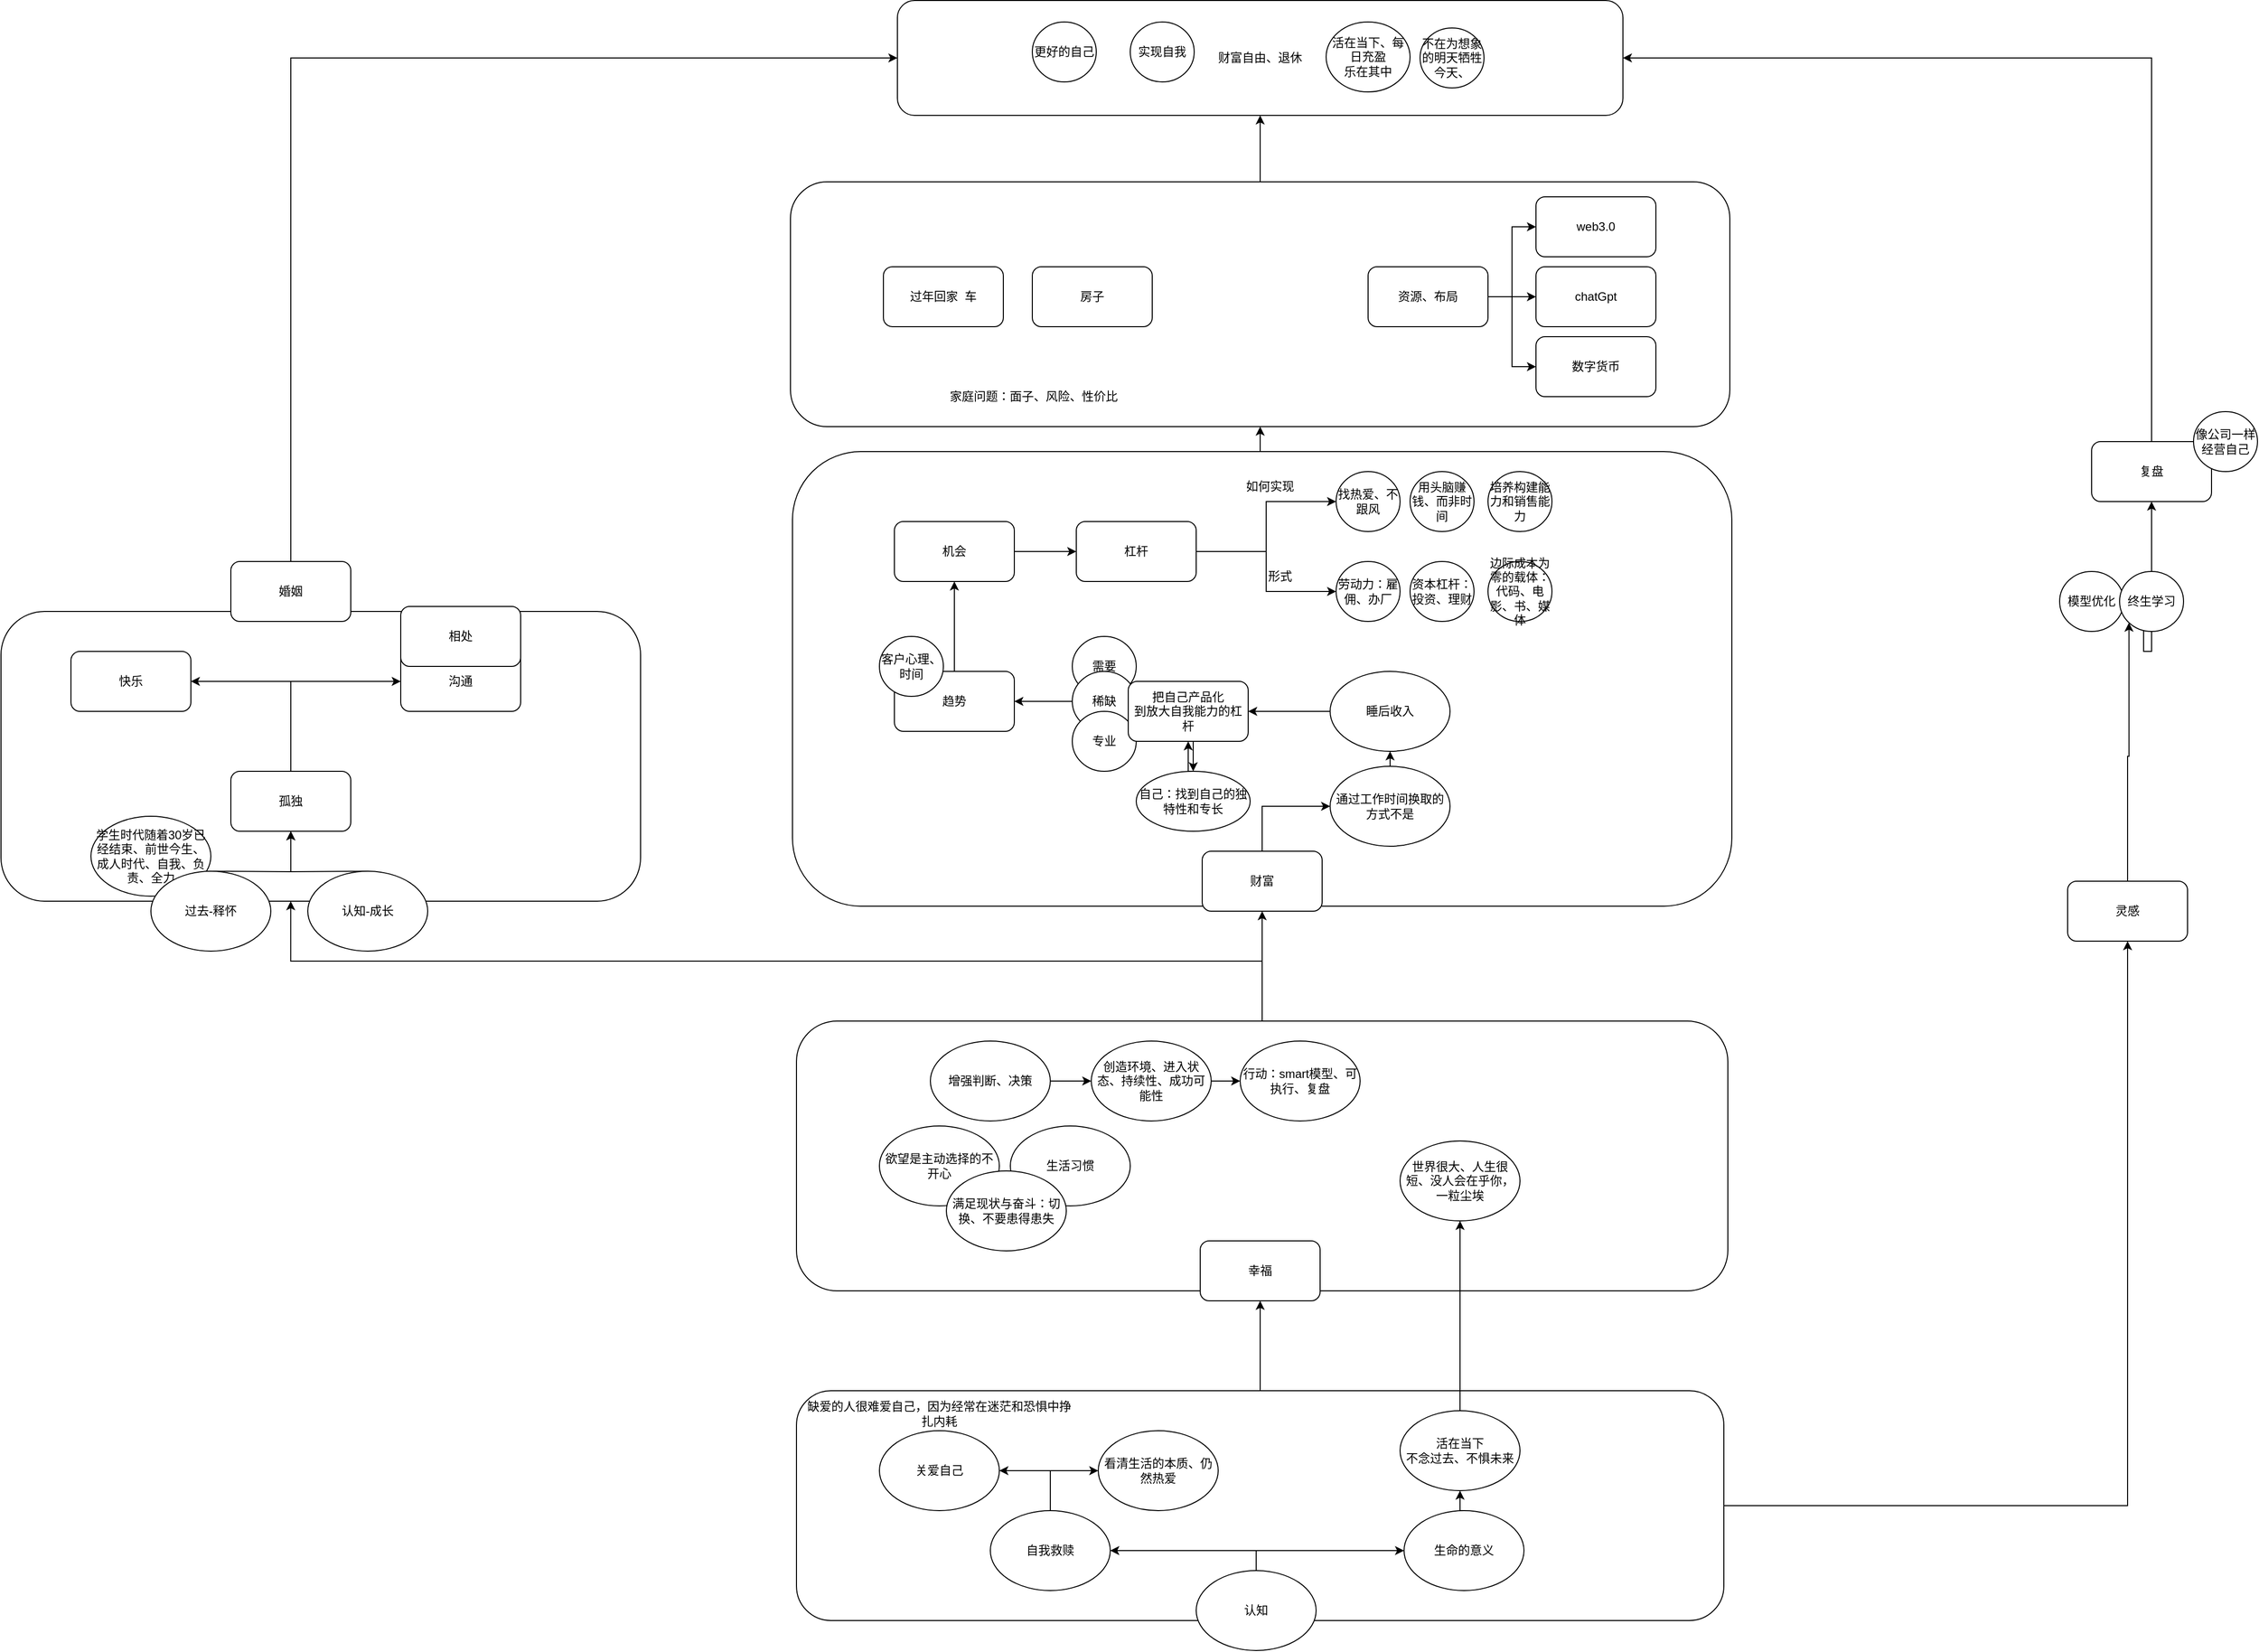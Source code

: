 <mxfile version="20.8.16" type="github">
  <diagram id="A6B_XesYhqcnKX7qGVZg" name="第 1 页">
    <mxGraphModel dx="4014" dy="2951" grid="1" gridSize="10" guides="1" tooltips="1" connect="1" arrows="1" fold="1" page="1" pageScale="1" pageWidth="827" pageHeight="1169" math="0" shadow="0">
      <root>
        <mxCell id="0" />
        <mxCell id="1" parent="0" />
        <mxCell id="leUY-_BTh4bYBgnkJLnN-63" style="edgeStyle=orthogonalEdgeStyle;rounded=0;orthogonalLoop=1;jettySize=auto;html=1;exitX=0.5;exitY=0;exitDx=0;exitDy=0;entryX=0.5;entryY=1;entryDx=0;entryDy=0;" edge="1" parent="1" source="leUY-_BTh4bYBgnkJLnN-15" target="D5oO9VVZSlC_CnEWRoHH-20">
          <mxGeometry relative="1" as="geometry" />
        </mxCell>
        <mxCell id="leUY-_BTh4bYBgnkJLnN-15" value="" style="rounded=1;whiteSpace=wrap;html=1;" vertex="1" parent="1">
          <mxGeometry x="-18" y="-70" width="940" height="455" as="geometry" />
        </mxCell>
        <mxCell id="leUY-_BTh4bYBgnkJLnN-14" value="" style="rounded=1;whiteSpace=wrap;html=1;" vertex="1" parent="1">
          <mxGeometry x="-810" y="90" width="640" height="290" as="geometry" />
        </mxCell>
        <mxCell id="leUY-_BTh4bYBgnkJLnN-61" style="edgeStyle=orthogonalEdgeStyle;rounded=0;orthogonalLoop=1;jettySize=auto;html=1;exitX=0.5;exitY=0;exitDx=0;exitDy=0;entryX=0.5;entryY=1;entryDx=0;entryDy=0;" edge="1" parent="1" source="leUY-_BTh4bYBgnkJLnN-13" target="S2ZTGcipn144mi96btQD-2">
          <mxGeometry relative="1" as="geometry">
            <mxPoint x="460" y="480" as="targetPoint" />
          </mxGeometry>
        </mxCell>
        <mxCell id="leUY-_BTh4bYBgnkJLnN-62" style="edgeStyle=orthogonalEdgeStyle;rounded=0;orthogonalLoop=1;jettySize=auto;html=1;exitX=0.5;exitY=0;exitDx=0;exitDy=0;entryX=0.453;entryY=1;entryDx=0;entryDy=0;entryPerimeter=0;" edge="1" parent="1" source="leUY-_BTh4bYBgnkJLnN-13" target="leUY-_BTh4bYBgnkJLnN-14">
          <mxGeometry relative="1" as="geometry">
            <Array as="points">
              <mxPoint x="452" y="440" />
              <mxPoint x="-520" y="440" />
            </Array>
          </mxGeometry>
        </mxCell>
        <mxCell id="leUY-_BTh4bYBgnkJLnN-13" value="" style="rounded=1;whiteSpace=wrap;html=1;" vertex="1" parent="1">
          <mxGeometry x="-14" y="500" width="932" height="270" as="geometry" />
        </mxCell>
        <mxCell id="leUY-_BTh4bYBgnkJLnN-39" style="edgeStyle=orthogonalEdgeStyle;rounded=0;orthogonalLoop=1;jettySize=auto;html=1;exitX=0.5;exitY=0;exitDx=0;exitDy=0;entryX=0.5;entryY=1;entryDx=0;entryDy=0;" edge="1" parent="1" source="leUY-_BTh4bYBgnkJLnN-5" target="S2ZTGcipn144mi96btQD-3">
          <mxGeometry relative="1" as="geometry" />
        </mxCell>
        <mxCell id="leUY-_BTh4bYBgnkJLnN-58" style="edgeStyle=orthogonalEdgeStyle;rounded=0;orthogonalLoop=1;jettySize=auto;html=1;exitX=1;exitY=0.5;exitDx=0;exitDy=0;entryX=0.5;entryY=1;entryDx=0;entryDy=0;" edge="1" parent="1" source="leUY-_BTh4bYBgnkJLnN-5" target="S2ZTGcipn144mi96btQD-11">
          <mxGeometry relative="1" as="geometry">
            <mxPoint x="1270" y="650" as="targetPoint" />
          </mxGeometry>
        </mxCell>
        <mxCell id="leUY-_BTh4bYBgnkJLnN-5" value="" style="rounded=1;whiteSpace=wrap;html=1;" vertex="1" parent="1">
          <mxGeometry x="-14" y="870" width="928" height="230" as="geometry" />
        </mxCell>
        <mxCell id="leUY-_BTh4bYBgnkJLnN-64" style="edgeStyle=orthogonalEdgeStyle;rounded=0;orthogonalLoop=1;jettySize=auto;html=1;exitX=0.5;exitY=0;exitDx=0;exitDy=0;entryX=0.5;entryY=1;entryDx=0;entryDy=0;" edge="1" parent="1" source="D5oO9VVZSlC_CnEWRoHH-20" target="D5oO9VVZSlC_CnEWRoHH-35">
          <mxGeometry relative="1" as="geometry" />
        </mxCell>
        <mxCell id="D5oO9VVZSlC_CnEWRoHH-20" value="" style="rounded=1;whiteSpace=wrap;html=1;" parent="1" vertex="1">
          <mxGeometry x="-20" y="-340" width="940" height="245" as="geometry" />
        </mxCell>
        <mxCell id="leUY-_BTh4bYBgnkJLnN-44" style="edgeStyle=orthogonalEdgeStyle;rounded=0;orthogonalLoop=1;jettySize=auto;html=1;exitX=0.5;exitY=0;exitDx=0;exitDy=0;entryX=0;entryY=0.5;entryDx=0;entryDy=0;" edge="1" parent="1" source="S2ZTGcipn144mi96btQD-2" target="leUY-_BTh4bYBgnkJLnN-41">
          <mxGeometry relative="1" as="geometry" />
        </mxCell>
        <mxCell id="S2ZTGcipn144mi96btQD-2" value="财富" style="rounded=1;whiteSpace=wrap;html=1;" parent="1" vertex="1">
          <mxGeometry x="392" y="330" width="120" height="60" as="geometry" />
        </mxCell>
        <mxCell id="S2ZTGcipn144mi96btQD-3" value="幸福" style="rounded=1;whiteSpace=wrap;html=1;" parent="1" vertex="1">
          <mxGeometry x="390" y="720" width="120" height="60" as="geometry" />
        </mxCell>
        <mxCell id="S2ZTGcipn144mi96btQD-4" value="沟通" style="rounded=1;whiteSpace=wrap;html=1;" parent="1" vertex="1">
          <mxGeometry x="-410" y="130" width="120" height="60" as="geometry" />
        </mxCell>
        <mxCell id="leUY-_BTh4bYBgnkJLnN-65" style="edgeStyle=orthogonalEdgeStyle;rounded=0;orthogonalLoop=1;jettySize=auto;html=1;exitX=0.5;exitY=0;exitDx=0;exitDy=0;entryX=0;entryY=0.5;entryDx=0;entryDy=0;" edge="1" parent="1" source="S2ZTGcipn144mi96btQD-5" target="D5oO9VVZSlC_CnEWRoHH-35">
          <mxGeometry relative="1" as="geometry" />
        </mxCell>
        <mxCell id="S2ZTGcipn144mi96btQD-5" value="婚姻" style="rounded=1;whiteSpace=wrap;html=1;" parent="1" vertex="1">
          <mxGeometry x="-580" y="40" width="120" height="60" as="geometry" />
        </mxCell>
        <mxCell id="S2ZTGcipn144mi96btQD-6" value="过年回家&amp;nbsp; 车" style="rounded=1;whiteSpace=wrap;html=1;" parent="1" vertex="1">
          <mxGeometry x="73" y="-255" width="120" height="60" as="geometry" />
        </mxCell>
        <mxCell id="D5oO9VVZSlC_CnEWRoHH-25" style="edgeStyle=orthogonalEdgeStyle;rounded=0;orthogonalLoop=1;jettySize=auto;html=1;exitX=1;exitY=0.5;exitDx=0;exitDy=0;entryX=0;entryY=0.5;entryDx=0;entryDy=0;" parent="1" source="S2ZTGcipn144mi96btQD-7" target="D5oO9VVZSlC_CnEWRoHH-22" edge="1">
          <mxGeometry relative="1" as="geometry" />
        </mxCell>
        <mxCell id="D5oO9VVZSlC_CnEWRoHH-27" style="edgeStyle=orthogonalEdgeStyle;rounded=0;orthogonalLoop=1;jettySize=auto;html=1;exitX=1;exitY=0.5;exitDx=0;exitDy=0;entryX=0;entryY=0.5;entryDx=0;entryDy=0;" parent="1" source="S2ZTGcipn144mi96btQD-7" target="D5oO9VVZSlC_CnEWRoHH-26" edge="1">
          <mxGeometry relative="1" as="geometry" />
        </mxCell>
        <mxCell id="S2ZTGcipn144mi96btQD-7" value="杠杆" style="rounded=1;whiteSpace=wrap;html=1;" parent="1" vertex="1">
          <mxGeometry x="266" width="120" height="60" as="geometry" />
        </mxCell>
        <mxCell id="leUY-_BTh4bYBgnkJLnN-52" style="edgeStyle=orthogonalEdgeStyle;rounded=0;orthogonalLoop=1;jettySize=auto;html=1;exitX=0.5;exitY=0;exitDx=0;exitDy=0;" edge="1" parent="1" source="S2ZTGcipn144mi96btQD-8" target="D5oO9VVZSlC_CnEWRoHH-3">
          <mxGeometry relative="1" as="geometry" />
        </mxCell>
        <mxCell id="S2ZTGcipn144mi96btQD-8" value="趋势" style="rounded=1;whiteSpace=wrap;html=1;" parent="1" vertex="1">
          <mxGeometry x="84" y="150" width="120" height="60" as="geometry" />
        </mxCell>
        <mxCell id="leUY-_BTh4bYBgnkJLnN-66" style="edgeStyle=orthogonalEdgeStyle;rounded=0;orthogonalLoop=1;jettySize=auto;html=1;exitX=0.5;exitY=0;exitDx=0;exitDy=0;entryX=0;entryY=1;entryDx=0;entryDy=0;" edge="1" parent="1" source="S2ZTGcipn144mi96btQD-11" target="D5oO9VVZSlC_CnEWRoHH-52">
          <mxGeometry relative="1" as="geometry" />
        </mxCell>
        <mxCell id="S2ZTGcipn144mi96btQD-11" value="灵感" style="rounded=1;whiteSpace=wrap;html=1;" parent="1" vertex="1">
          <mxGeometry x="1258" y="360" width="120" height="60" as="geometry" />
        </mxCell>
        <mxCell id="S2ZTGcipn144mi96btQD-12" value="房子" style="rounded=1;whiteSpace=wrap;html=1;" parent="1" vertex="1">
          <mxGeometry x="222" y="-255" width="120" height="60" as="geometry" />
        </mxCell>
        <mxCell id="Vlxko-CSEtLI1nFvjdNb-1" value="web3.0" style="rounded=1;whiteSpace=wrap;html=1;" parent="1" vertex="1">
          <mxGeometry x="726" y="-325" width="120" height="60" as="geometry" />
        </mxCell>
        <mxCell id="Vlxko-CSEtLI1nFvjdNb-2" value="chatGpt" style="rounded=1;whiteSpace=wrap;html=1;" parent="1" vertex="1">
          <mxGeometry x="726" y="-255" width="120" height="60" as="geometry" />
        </mxCell>
        <mxCell id="D5oO9VVZSlC_CnEWRoHH-1" value="快乐" style="rounded=1;whiteSpace=wrap;html=1;" parent="1" vertex="1">
          <mxGeometry x="-740" y="130" width="120" height="60" as="geometry" />
        </mxCell>
        <mxCell id="D5oO9VVZSlC_CnEWRoHH-2" value="相处" style="rounded=1;whiteSpace=wrap;html=1;" parent="1" vertex="1">
          <mxGeometry x="-410" y="85" width="120" height="60" as="geometry" />
        </mxCell>
        <mxCell id="leUY-_BTh4bYBgnkJLnN-53" style="edgeStyle=orthogonalEdgeStyle;rounded=0;orthogonalLoop=1;jettySize=auto;html=1;exitX=1;exitY=0.5;exitDx=0;exitDy=0;entryX=0;entryY=0.5;entryDx=0;entryDy=0;" edge="1" parent="1" source="D5oO9VVZSlC_CnEWRoHH-3" target="S2ZTGcipn144mi96btQD-7">
          <mxGeometry relative="1" as="geometry" />
        </mxCell>
        <mxCell id="D5oO9VVZSlC_CnEWRoHH-3" value="机会" style="rounded=1;whiteSpace=wrap;html=1;" parent="1" vertex="1">
          <mxGeometry x="84" width="120" height="60" as="geometry" />
        </mxCell>
        <mxCell id="leUY-_BTh4bYBgnkJLnN-54" style="edgeStyle=orthogonalEdgeStyle;rounded=0;orthogonalLoop=1;jettySize=auto;html=1;exitX=1;exitY=0.5;exitDx=0;exitDy=0;entryX=0;entryY=0.5;entryDx=0;entryDy=0;" edge="1" parent="1" source="D5oO9VVZSlC_CnEWRoHH-4" target="Vlxko-CSEtLI1nFvjdNb-1">
          <mxGeometry relative="1" as="geometry" />
        </mxCell>
        <mxCell id="leUY-_BTh4bYBgnkJLnN-55" style="edgeStyle=orthogonalEdgeStyle;rounded=0;orthogonalLoop=1;jettySize=auto;html=1;exitX=1;exitY=0.5;exitDx=0;exitDy=0;" edge="1" parent="1" source="D5oO9VVZSlC_CnEWRoHH-4" target="Vlxko-CSEtLI1nFvjdNb-2">
          <mxGeometry relative="1" as="geometry" />
        </mxCell>
        <mxCell id="leUY-_BTh4bYBgnkJLnN-56" style="edgeStyle=orthogonalEdgeStyle;rounded=0;orthogonalLoop=1;jettySize=auto;html=1;exitX=1;exitY=0.5;exitDx=0;exitDy=0;entryX=0;entryY=0.5;entryDx=0;entryDy=0;" edge="1" parent="1" source="D5oO9VVZSlC_CnEWRoHH-4" target="D5oO9VVZSlC_CnEWRoHH-54">
          <mxGeometry relative="1" as="geometry" />
        </mxCell>
        <mxCell id="D5oO9VVZSlC_CnEWRoHH-4" value="资源、布局" style="rounded=1;whiteSpace=wrap;html=1;" parent="1" vertex="1">
          <mxGeometry x="558" y="-255" width="120" height="60" as="geometry" />
        </mxCell>
        <mxCell id="leUY-_BTh4bYBgnkJLnN-50" style="edgeStyle=orthogonalEdgeStyle;rounded=0;orthogonalLoop=1;jettySize=auto;html=1;exitX=0.5;exitY=0;exitDx=0;exitDy=0;entryX=0.5;entryY=1;entryDx=0;entryDy=0;" edge="1" parent="1" source="D5oO9VVZSlC_CnEWRoHH-16" target="leUY-_BTh4bYBgnkJLnN-47">
          <mxGeometry relative="1" as="geometry" />
        </mxCell>
        <mxCell id="D5oO9VVZSlC_CnEWRoHH-16" value="自己：找到自己的独特性和专长" style="ellipse;whiteSpace=wrap;html=1;" parent="1" vertex="1">
          <mxGeometry x="326" y="250" width="114" height="60" as="geometry" />
        </mxCell>
        <mxCell id="D5oO9VVZSlC_CnEWRoHH-21" value="家庭问题：面子、风险、性价比" style="text;html=1;strokeColor=none;fillColor=none;align=center;verticalAlign=middle;whiteSpace=wrap;rounded=0;" parent="1" vertex="1">
          <mxGeometry x="129" y="-140" width="189" height="30" as="geometry" />
        </mxCell>
        <mxCell id="D5oO9VVZSlC_CnEWRoHH-22" value="劳动力：雇佣、办厂" style="ellipse;whiteSpace=wrap;html=1;" parent="1" vertex="1">
          <mxGeometry x="526" y="40" width="64" height="60" as="geometry" />
        </mxCell>
        <mxCell id="D5oO9VVZSlC_CnEWRoHH-23" value="资本杠杆：投资、理财" style="ellipse;whiteSpace=wrap;html=1;" parent="1" vertex="1">
          <mxGeometry x="600" y="40" width="64" height="60" as="geometry" />
        </mxCell>
        <mxCell id="D5oO9VVZSlC_CnEWRoHH-24" value="边际成本为零的载体：代码、电影、书、媒体" style="ellipse;whiteSpace=wrap;html=1;" parent="1" vertex="1">
          <mxGeometry x="678" y="40" width="64" height="60" as="geometry" />
        </mxCell>
        <mxCell id="D5oO9VVZSlC_CnEWRoHH-26" value="找热爱、不跟风" style="ellipse;whiteSpace=wrap;html=1;" parent="1" vertex="1">
          <mxGeometry x="526" y="-50" width="64" height="60" as="geometry" />
        </mxCell>
        <mxCell id="D5oO9VVZSlC_CnEWRoHH-28" value="如何实现" style="text;html=1;strokeColor=none;fillColor=none;align=center;verticalAlign=middle;whiteSpace=wrap;rounded=0;" parent="1" vertex="1">
          <mxGeometry x="430" y="-50" width="60" height="30" as="geometry" />
        </mxCell>
        <mxCell id="D5oO9VVZSlC_CnEWRoHH-31" value="形式" style="text;html=1;strokeColor=none;fillColor=none;align=center;verticalAlign=middle;whiteSpace=wrap;rounded=0;" parent="1" vertex="1">
          <mxGeometry x="440" y="40" width="60" height="30" as="geometry" />
        </mxCell>
        <mxCell id="D5oO9VVZSlC_CnEWRoHH-33" value="用头脑赚钱、而非时间" style="ellipse;whiteSpace=wrap;html=1;" parent="1" vertex="1">
          <mxGeometry x="600" y="-50" width="64" height="60" as="geometry" />
        </mxCell>
        <mxCell id="D5oO9VVZSlC_CnEWRoHH-34" value="培养构建能力和销售能力" style="ellipse;whiteSpace=wrap;html=1;" parent="1" vertex="1">
          <mxGeometry x="678" y="-50" width="64" height="60" as="geometry" />
        </mxCell>
        <mxCell id="D5oO9VVZSlC_CnEWRoHH-35" value="财富自由、退休" style="rounded=1;whiteSpace=wrap;html=1;" parent="1" vertex="1">
          <mxGeometry x="87" y="-521.5" width="726" height="115" as="geometry" />
        </mxCell>
        <mxCell id="D5oO9VVZSlC_CnEWRoHH-36" value="不在为想象的明天牺牲今天、" style="ellipse;whiteSpace=wrap;html=1;" parent="1" vertex="1">
          <mxGeometry x="610" y="-494" width="64" height="60" as="geometry" />
        </mxCell>
        <mxCell id="D5oO9VVZSlC_CnEWRoHH-37" value="活在当下、每日充盈&lt;br&gt;乐在其中" style="ellipse;whiteSpace=wrap;html=1;" parent="1" vertex="1">
          <mxGeometry x="516" y="-500" width="84" height="70" as="geometry" />
        </mxCell>
        <mxCell id="leUY-_BTh4bYBgnkJLnN-17" style="edgeStyle=orthogonalEdgeStyle;rounded=0;orthogonalLoop=1;jettySize=auto;html=1;exitX=0.5;exitY=0;exitDx=0;exitDy=0;" edge="1" parent="1" source="D5oO9VVZSlC_CnEWRoHH-38" target="leUY-_BTh4bYBgnkJLnN-10">
          <mxGeometry relative="1" as="geometry" />
        </mxCell>
        <mxCell id="leUY-_BTh4bYBgnkJLnN-18" style="edgeStyle=orthogonalEdgeStyle;rounded=0;orthogonalLoop=1;jettySize=auto;html=1;exitX=0.5;exitY=0;exitDx=0;exitDy=0;entryX=1;entryY=0.5;entryDx=0;entryDy=0;" edge="1" parent="1" source="D5oO9VVZSlC_CnEWRoHH-38" target="leUY-_BTh4bYBgnkJLnN-12">
          <mxGeometry relative="1" as="geometry" />
        </mxCell>
        <mxCell id="D5oO9VVZSlC_CnEWRoHH-38" value="认知" style="ellipse;whiteSpace=wrap;html=1;" parent="1" vertex="1">
          <mxGeometry x="386" y="1050" width="120" height="80" as="geometry" />
        </mxCell>
        <mxCell id="leUY-_BTh4bYBgnkJLnN-29" style="edgeStyle=orthogonalEdgeStyle;rounded=0;orthogonalLoop=1;jettySize=auto;html=1;exitX=1;exitY=0.5;exitDx=0;exitDy=0;" edge="1" parent="1" source="D5oO9VVZSlC_CnEWRoHH-39" target="D5oO9VVZSlC_CnEWRoHH-43">
          <mxGeometry relative="1" as="geometry" />
        </mxCell>
        <mxCell id="D5oO9VVZSlC_CnEWRoHH-39" value="增强判断、决策" style="ellipse;whiteSpace=wrap;html=1;" parent="1" vertex="1">
          <mxGeometry x="120" y="520" width="120" height="80" as="geometry" />
        </mxCell>
        <mxCell id="leUY-_BTh4bYBgnkJLnN-30" style="edgeStyle=orthogonalEdgeStyle;rounded=0;orthogonalLoop=1;jettySize=auto;html=1;exitX=1;exitY=0.5;exitDx=0;exitDy=0;entryX=0;entryY=0.5;entryDx=0;entryDy=0;" edge="1" parent="1" source="D5oO9VVZSlC_CnEWRoHH-43" target="D5oO9VVZSlC_CnEWRoHH-44">
          <mxGeometry relative="1" as="geometry" />
        </mxCell>
        <mxCell id="D5oO9VVZSlC_CnEWRoHH-43" value="创造环境、进入状态、持续性、成功可能性" style="ellipse;whiteSpace=wrap;html=1;" parent="1" vertex="1">
          <mxGeometry x="281" y="520" width="120" height="80" as="geometry" />
        </mxCell>
        <mxCell id="D5oO9VVZSlC_CnEWRoHH-44" value="行动：smart模型、可执行、复盘" style="ellipse;whiteSpace=wrap;html=1;" parent="1" vertex="1">
          <mxGeometry x="430" y="520" width="120" height="80" as="geometry" />
        </mxCell>
        <mxCell id="leUY-_BTh4bYBgnkJLnN-60" style="edgeStyle=orthogonalEdgeStyle;rounded=0;orthogonalLoop=1;jettySize=auto;html=1;exitX=0.5;exitY=0;exitDx=0;exitDy=0;entryX=1;entryY=0.5;entryDx=0;entryDy=0;" edge="1" parent="1" source="D5oO9VVZSlC_CnEWRoHH-47" target="D5oO9VVZSlC_CnEWRoHH-35">
          <mxGeometry relative="1" as="geometry">
            <mxPoint x="1280" y="-240" as="targetPoint" />
          </mxGeometry>
        </mxCell>
        <mxCell id="D5oO9VVZSlC_CnEWRoHH-47" value="复盘" style="rounded=1;whiteSpace=wrap;html=1;" parent="1" vertex="1">
          <mxGeometry x="1282" y="-80" width="120" height="60" as="geometry" />
        </mxCell>
        <mxCell id="D5oO9VVZSlC_CnEWRoHH-51" value="模型优化" style="ellipse;whiteSpace=wrap;html=1;" parent="1" vertex="1">
          <mxGeometry x="1250" y="50" width="64" height="60" as="geometry" />
        </mxCell>
        <mxCell id="D5oO9VVZSlC_CnEWRoHH-53" value="像公司一样经营自己" style="ellipse;whiteSpace=wrap;html=1;" parent="1" vertex="1">
          <mxGeometry x="1384" y="-110" width="64" height="60" as="geometry" />
        </mxCell>
        <mxCell id="D5oO9VVZSlC_CnEWRoHH-54" value="数字货币" style="rounded=1;whiteSpace=wrap;html=1;" parent="1" vertex="1">
          <mxGeometry x="726" y="-185" width="120" height="60" as="geometry" />
        </mxCell>
        <mxCell id="leUY-_BTh4bYBgnkJLnN-37" style="edgeStyle=orthogonalEdgeStyle;rounded=0;orthogonalLoop=1;jettySize=auto;html=1;exitX=0.5;exitY=0;exitDx=0;exitDy=0;entryX=0;entryY=0.5;entryDx=0;entryDy=0;" edge="1" parent="1" source="D5oO9VVZSlC_CnEWRoHH-55" target="S2ZTGcipn144mi96btQD-4">
          <mxGeometry relative="1" as="geometry" />
        </mxCell>
        <mxCell id="leUY-_BTh4bYBgnkJLnN-38" style="edgeStyle=orthogonalEdgeStyle;rounded=0;orthogonalLoop=1;jettySize=auto;html=1;exitX=0.5;exitY=0;exitDx=0;exitDy=0;entryX=1;entryY=0.5;entryDx=0;entryDy=0;" edge="1" parent="1" source="D5oO9VVZSlC_CnEWRoHH-55" target="D5oO9VVZSlC_CnEWRoHH-1">
          <mxGeometry relative="1" as="geometry" />
        </mxCell>
        <mxCell id="D5oO9VVZSlC_CnEWRoHH-55" value="孤独" style="rounded=1;whiteSpace=wrap;html=1;" parent="1" vertex="1">
          <mxGeometry x="-580" y="250" width="120" height="60" as="geometry" />
        </mxCell>
        <mxCell id="D5oO9VVZSlC_CnEWRoHH-57" value="需要" style="ellipse;whiteSpace=wrap;html=1;" parent="1" vertex="1">
          <mxGeometry x="262" y="115" width="64" height="60" as="geometry" />
        </mxCell>
        <mxCell id="leUY-_BTh4bYBgnkJLnN-49" style="edgeStyle=orthogonalEdgeStyle;rounded=0;orthogonalLoop=1;jettySize=auto;html=1;exitX=0;exitY=0.5;exitDx=0;exitDy=0;entryX=1;entryY=0.5;entryDx=0;entryDy=0;" edge="1" parent="1" source="D5oO9VVZSlC_CnEWRoHH-58" target="S2ZTGcipn144mi96btQD-8">
          <mxGeometry relative="1" as="geometry" />
        </mxCell>
        <mxCell id="D5oO9VVZSlC_CnEWRoHH-58" value="稀缺" style="ellipse;whiteSpace=wrap;html=1;" parent="1" vertex="1">
          <mxGeometry x="262" y="150" width="64" height="60" as="geometry" />
        </mxCell>
        <mxCell id="D5oO9VVZSlC_CnEWRoHH-59" value="专业" style="ellipse;whiteSpace=wrap;html=1;" parent="1" vertex="1">
          <mxGeometry x="262" y="190" width="64" height="60" as="geometry" />
        </mxCell>
        <mxCell id="D5oO9VVZSlC_CnEWRoHH-60" value="客户心理、时间" style="ellipse;whiteSpace=wrap;html=1;" parent="1" vertex="1">
          <mxGeometry x="69" y="115" width="64" height="60" as="geometry" />
        </mxCell>
        <mxCell id="leUY-_BTh4bYBgnkJLnN-3" style="edgeStyle=orthogonalEdgeStyle;rounded=0;orthogonalLoop=1;jettySize=auto;html=1;exitX=0.5;exitY=0;exitDx=0;exitDy=0;" edge="1" parent="1" target="D5oO9VVZSlC_CnEWRoHH-55">
          <mxGeometry relative="1" as="geometry">
            <mxPoint x="-598" y="350" as="sourcePoint" />
          </mxGeometry>
        </mxCell>
        <mxCell id="leUY-_BTh4bYBgnkJLnN-4" style="edgeStyle=orthogonalEdgeStyle;rounded=0;orthogonalLoop=1;jettySize=auto;html=1;exitX=0.5;exitY=0;exitDx=0;exitDy=0;entryX=0.5;entryY=1;entryDx=0;entryDy=0;" edge="1" parent="1" target="D5oO9VVZSlC_CnEWRoHH-55">
          <mxGeometry relative="1" as="geometry">
            <mxPoint x="-443" y="350" as="sourcePoint" />
          </mxGeometry>
        </mxCell>
        <mxCell id="leUY-_BTh4bYBgnkJLnN-7" value="关爱自己" style="ellipse;whiteSpace=wrap;html=1;" vertex="1" parent="1">
          <mxGeometry x="69" y="910" width="120" height="80" as="geometry" />
        </mxCell>
        <mxCell id="leUY-_BTh4bYBgnkJLnN-8" value="看清生活的本质、仍然热爱" style="ellipse;whiteSpace=wrap;html=1;" vertex="1" parent="1">
          <mxGeometry x="288" y="910" width="120" height="80" as="geometry" />
        </mxCell>
        <mxCell id="leUY-_BTh4bYBgnkJLnN-16" style="edgeStyle=orthogonalEdgeStyle;rounded=0;orthogonalLoop=1;jettySize=auto;html=1;exitX=0.5;exitY=0;exitDx=0;exitDy=0;entryX=0.5;entryY=1;entryDx=0;entryDy=0;" edge="1" parent="1" source="leUY-_BTh4bYBgnkJLnN-10" target="leUY-_BTh4bYBgnkJLnN-11">
          <mxGeometry relative="1" as="geometry" />
        </mxCell>
        <mxCell id="leUY-_BTh4bYBgnkJLnN-10" value="生命的意义" style="ellipse;whiteSpace=wrap;html=1;" vertex="1" parent="1">
          <mxGeometry x="594" y="990" width="120" height="80" as="geometry" />
        </mxCell>
        <mxCell id="leUY-_BTh4bYBgnkJLnN-27" style="edgeStyle=orthogonalEdgeStyle;rounded=0;orthogonalLoop=1;jettySize=auto;html=1;exitX=0.5;exitY=0;exitDx=0;exitDy=0;entryX=0.5;entryY=1;entryDx=0;entryDy=0;" edge="1" parent="1" source="leUY-_BTh4bYBgnkJLnN-11" target="leUY-_BTh4bYBgnkJLnN-26">
          <mxGeometry relative="1" as="geometry" />
        </mxCell>
        <mxCell id="leUY-_BTh4bYBgnkJLnN-11" value="活在当下&lt;br style=&quot;--tw-border-spacing-x: 0; --tw-border-spacing-y: 0; --tw-translate-x: 0; --tw-translate-y: 0; --tw-rotate: 0; --tw-skew-x: 0; --tw-skew-y: 0; --tw-scale-x: 1; --tw-scale-y: 1; --tw-pan-x: ; --tw-pan-y: ; --tw-pinch-zoom: ; --tw-scroll-snap-strictness: proximity; --tw-ordinal: ; --tw-slashed-zero: ; --tw-numeric-figure: ; --tw-numeric-spacing: ; --tw-numeric-fraction: ; --tw-ring-inset: ; --tw-ring-offset-width: 0px; --tw-ring-offset-color: #fff; --tw-ring-color: rgb(59 130 246 / 0.5); --tw-ring-offset-shadow: 0 0 #0000; --tw-ring-shadow: 0 0 #0000; --tw-shadow: 0 0 #0000; --tw-shadow-colored: 0 0 #0000; --tw-blur: ; --tw-brightness: ; --tw-contrast: ; --tw-grayscale: ; --tw-hue-rotate: ; --tw-invert: ; --tw-saturate: ; --tw-sepia: ; --tw-drop-shadow: ; --tw-backdrop-blur: ; --tw-backdrop-brightness: ; --tw-backdrop-contrast: ; --tw-backdrop-grayscale: ; --tw-backdrop-hue-rotate: ; --tw-backdrop-invert: ; --tw-backdrop-opacity: ; --tw-backdrop-saturate: ; --tw-backdrop-sepia: ; border-color: var(--border-color);&quot;&gt;不念过去、不惧未来" style="ellipse;whiteSpace=wrap;html=1;" vertex="1" parent="1">
          <mxGeometry x="590" y="890" width="120" height="80" as="geometry" />
        </mxCell>
        <mxCell id="leUY-_BTh4bYBgnkJLnN-20" style="edgeStyle=orthogonalEdgeStyle;rounded=0;orthogonalLoop=1;jettySize=auto;html=1;exitX=0.5;exitY=0;exitDx=0;exitDy=0;entryX=0;entryY=0.5;entryDx=0;entryDy=0;" edge="1" parent="1" source="leUY-_BTh4bYBgnkJLnN-12" target="leUY-_BTh4bYBgnkJLnN-8">
          <mxGeometry relative="1" as="geometry" />
        </mxCell>
        <mxCell id="leUY-_BTh4bYBgnkJLnN-21" style="edgeStyle=orthogonalEdgeStyle;rounded=0;orthogonalLoop=1;jettySize=auto;html=1;exitX=0.5;exitY=0;exitDx=0;exitDy=0;entryX=1;entryY=0.5;entryDx=0;entryDy=0;" edge="1" parent="1" source="leUY-_BTh4bYBgnkJLnN-12" target="leUY-_BTh4bYBgnkJLnN-7">
          <mxGeometry relative="1" as="geometry" />
        </mxCell>
        <mxCell id="leUY-_BTh4bYBgnkJLnN-12" value="自我救赎" style="ellipse;whiteSpace=wrap;html=1;" vertex="1" parent="1">
          <mxGeometry x="180" y="990" width="120" height="80" as="geometry" />
        </mxCell>
        <mxCell id="leUY-_BTh4bYBgnkJLnN-19" value="缺爱的人很难爱自己，因为经常在迷茫和恐惧中挣扎内耗" style="text;html=1;strokeColor=none;fillColor=none;align=center;verticalAlign=middle;whiteSpace=wrap;rounded=0;" vertex="1" parent="1">
          <mxGeometry x="-6" y="860" width="270" height="65" as="geometry" />
        </mxCell>
        <mxCell id="leUY-_BTh4bYBgnkJLnN-22" value="欲望是主动选择的不开心" style="ellipse;whiteSpace=wrap;html=1;" vertex="1" parent="1">
          <mxGeometry x="69" y="605" width="120" height="80" as="geometry" />
        </mxCell>
        <mxCell id="leUY-_BTh4bYBgnkJLnN-23" value="生活习惯" style="ellipse;whiteSpace=wrap;html=1;" vertex="1" parent="1">
          <mxGeometry x="200" y="605" width="120" height="80" as="geometry" />
        </mxCell>
        <mxCell id="leUY-_BTh4bYBgnkJLnN-24" value="满足现状与奋斗：切换、不要患得患失" style="ellipse;whiteSpace=wrap;html=1;" vertex="1" parent="1">
          <mxGeometry x="136" y="650" width="120" height="80" as="geometry" />
        </mxCell>
        <mxCell id="leUY-_BTh4bYBgnkJLnN-25" value="学生时代随着30岁已经结束、前世今生、成人时代、自我、负责、全力" style="ellipse;whiteSpace=wrap;html=1;" vertex="1" parent="1">
          <mxGeometry x="-720" y="295" width="120" height="80" as="geometry" />
        </mxCell>
        <mxCell id="leUY-_BTh4bYBgnkJLnN-26" value="世界很大、人生很短、没人会在乎你，一粒尘埃" style="ellipse;whiteSpace=wrap;html=1;" vertex="1" parent="1">
          <mxGeometry x="590" y="620" width="120" height="80" as="geometry" />
        </mxCell>
        <mxCell id="leUY-_BTh4bYBgnkJLnN-34" value="认知-成长" style="ellipse;whiteSpace=wrap;html=1;" vertex="1" parent="1">
          <mxGeometry x="-503" y="350" width="120" height="80" as="geometry" />
        </mxCell>
        <mxCell id="leUY-_BTh4bYBgnkJLnN-35" value="过去-释怀" style="ellipse;whiteSpace=wrap;html=1;" vertex="1" parent="1">
          <mxGeometry x="-660" y="350" width="120" height="80" as="geometry" />
        </mxCell>
        <mxCell id="leUY-_BTh4bYBgnkJLnN-46" style="edgeStyle=orthogonalEdgeStyle;rounded=0;orthogonalLoop=1;jettySize=auto;html=1;exitX=0.5;exitY=0;exitDx=0;exitDy=0;entryX=0.5;entryY=1;entryDx=0;entryDy=0;" edge="1" parent="1" source="leUY-_BTh4bYBgnkJLnN-41" target="leUY-_BTh4bYBgnkJLnN-42">
          <mxGeometry relative="1" as="geometry" />
        </mxCell>
        <mxCell id="leUY-_BTh4bYBgnkJLnN-41" value="通过工作时间换取的方式不是" style="ellipse;whiteSpace=wrap;html=1;" vertex="1" parent="1">
          <mxGeometry x="520" y="245" width="120" height="80" as="geometry" />
        </mxCell>
        <mxCell id="leUY-_BTh4bYBgnkJLnN-48" style="edgeStyle=orthogonalEdgeStyle;rounded=0;orthogonalLoop=1;jettySize=auto;html=1;exitX=0;exitY=0.5;exitDx=0;exitDy=0;" edge="1" parent="1" source="leUY-_BTh4bYBgnkJLnN-42" target="leUY-_BTh4bYBgnkJLnN-47">
          <mxGeometry relative="1" as="geometry" />
        </mxCell>
        <mxCell id="leUY-_BTh4bYBgnkJLnN-42" value="睡后收入" style="ellipse;whiteSpace=wrap;html=1;" vertex="1" parent="1">
          <mxGeometry x="520" y="150" width="120" height="80" as="geometry" />
        </mxCell>
        <mxCell id="leUY-_BTh4bYBgnkJLnN-51" style="edgeStyle=orthogonalEdgeStyle;rounded=0;orthogonalLoop=1;jettySize=auto;html=1;exitX=0.75;exitY=1;exitDx=0;exitDy=0;entryX=0.5;entryY=0;entryDx=0;entryDy=0;" edge="1" parent="1" source="leUY-_BTh4bYBgnkJLnN-47" target="D5oO9VVZSlC_CnEWRoHH-16">
          <mxGeometry relative="1" as="geometry" />
        </mxCell>
        <mxCell id="leUY-_BTh4bYBgnkJLnN-47" value="把自己产品化&lt;br&gt;到放大自我能力的杠杆" style="rounded=1;whiteSpace=wrap;html=1;" vertex="1" parent="1">
          <mxGeometry x="318" y="160" width="120" height="60" as="geometry" />
        </mxCell>
        <mxCell id="leUY-_BTh4bYBgnkJLnN-57" value="实现自我" style="ellipse;whiteSpace=wrap;html=1;" vertex="1" parent="1">
          <mxGeometry x="320" y="-500" width="64" height="60" as="geometry" />
        </mxCell>
        <mxCell id="leUY-_BTh4bYBgnkJLnN-67" value="" style="edgeStyle=orthogonalEdgeStyle;rounded=0;orthogonalLoop=1;jettySize=auto;html=1;exitX=1;exitY=0.5;exitDx=0;exitDy=0;entryX=0.5;entryY=1;entryDx=0;entryDy=0;endArrow=none;" edge="1" parent="1" source="D5oO9VVZSlC_CnEWRoHH-51" target="D5oO9VVZSlC_CnEWRoHH-52">
          <mxGeometry relative="1" as="geometry">
            <mxPoint x="1314.0" y="80" as="sourcePoint" />
            <mxPoint x="1301" y="-20" as="targetPoint" />
          </mxGeometry>
        </mxCell>
        <mxCell id="leUY-_BTh4bYBgnkJLnN-70" style="edgeStyle=orthogonalEdgeStyle;rounded=0;orthogonalLoop=1;jettySize=auto;html=1;exitX=0.5;exitY=0;exitDx=0;exitDy=0;entryX=0.5;entryY=1;entryDx=0;entryDy=0;" edge="1" parent="1" source="D5oO9VVZSlC_CnEWRoHH-52" target="D5oO9VVZSlC_CnEWRoHH-47">
          <mxGeometry relative="1" as="geometry" />
        </mxCell>
        <mxCell id="D5oO9VVZSlC_CnEWRoHH-52" value="终生学习" style="ellipse;whiteSpace=wrap;html=1;" parent="1" vertex="1">
          <mxGeometry x="1310" y="50" width="64" height="60" as="geometry" />
        </mxCell>
        <mxCell id="leUY-_BTh4bYBgnkJLnN-71" value="更好的自己" style="ellipse;whiteSpace=wrap;html=1;" vertex="1" parent="1">
          <mxGeometry x="222" y="-500" width="64" height="60" as="geometry" />
        </mxCell>
      </root>
    </mxGraphModel>
  </diagram>
</mxfile>
